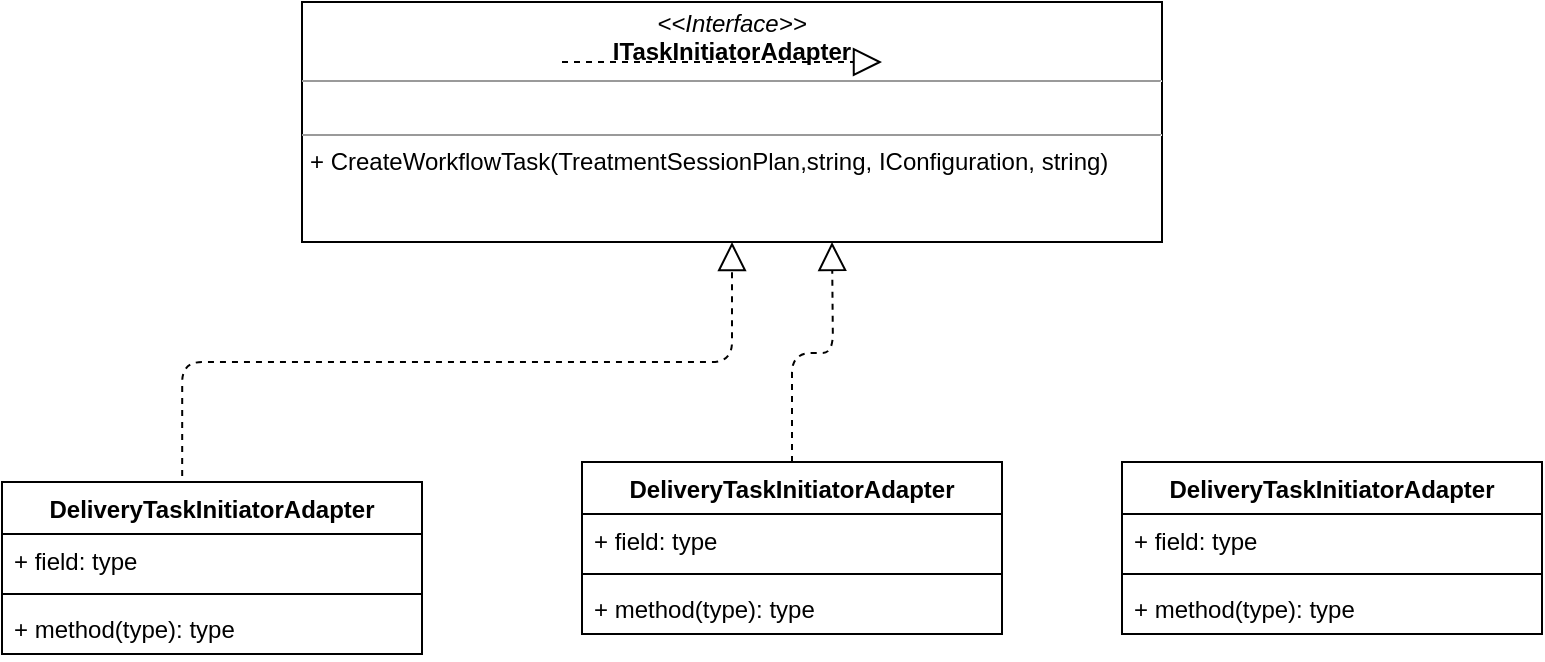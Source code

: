 <mxfile version="14.2.4" type="github">
  <diagram name="Page-1" id="c4acf3e9-155e-7222-9cf6-157b1a14988f">
    <mxGraphModel dx="990" dy="763" grid="1" gridSize="10" guides="1" tooltips="1" connect="1" arrows="1" fold="1" page="1" pageScale="1" pageWidth="850" pageHeight="1100" background="#ffffff" math="0" shadow="0">
      <root>
        <mxCell id="0" />
        <mxCell id="1" parent="0" />
        <mxCell id="_ZRWtpsjH2lAGAcxSMrm-2" value="&lt;p style=&quot;margin: 0px ; margin-top: 4px ; text-align: center&quot;&gt;&lt;i&gt;&amp;lt;&amp;lt;Interface&amp;gt;&amp;gt;&lt;/i&gt;&lt;br&gt;&lt;b&gt;ITaskInitiatorAdapter&lt;/b&gt;&lt;/p&gt;&lt;hr size=&quot;1&quot;&gt;&lt;p style=&quot;margin: 0px ; margin-left: 4px&quot;&gt;&lt;br&gt;&lt;/p&gt;&lt;hr size=&quot;1&quot;&gt;&lt;p style=&quot;margin: 0px ; margin-left: 4px&quot;&gt;+ CreateWorkflowTask(TreatmentSessionPlan,string, IConfiguration, string)&lt;br&gt;&lt;br&gt;&lt;/p&gt;" style="verticalAlign=top;align=left;overflow=fill;fontSize=12;fontFamily=Helvetica;html=1;" vertex="1" parent="1">
          <mxGeometry x="210" y="210" width="430" height="120" as="geometry" />
        </mxCell>
        <mxCell id="_ZRWtpsjH2lAGAcxSMrm-4" value="DeliveryTaskInitiatorAdapter" style="swimlane;fontStyle=1;align=center;verticalAlign=top;childLayout=stackLayout;horizontal=1;startSize=26;horizontalStack=0;resizeParent=1;resizeParentMax=0;resizeLast=0;collapsible=1;marginBottom=0;" vertex="1" parent="1">
          <mxGeometry x="60" y="450" width="210" height="86" as="geometry" />
        </mxCell>
        <mxCell id="_ZRWtpsjH2lAGAcxSMrm-5" value="+ field: type" style="text;strokeColor=none;fillColor=none;align=left;verticalAlign=top;spacingLeft=4;spacingRight=4;overflow=hidden;rotatable=0;points=[[0,0.5],[1,0.5]];portConstraint=eastwest;" vertex="1" parent="_ZRWtpsjH2lAGAcxSMrm-4">
          <mxGeometry y="26" width="210" height="26" as="geometry" />
        </mxCell>
        <mxCell id="_ZRWtpsjH2lAGAcxSMrm-6" value="" style="line;strokeWidth=1;fillColor=none;align=left;verticalAlign=middle;spacingTop=-1;spacingLeft=3;spacingRight=3;rotatable=0;labelPosition=right;points=[];portConstraint=eastwest;" vertex="1" parent="_ZRWtpsjH2lAGAcxSMrm-4">
          <mxGeometry y="52" width="210" height="8" as="geometry" />
        </mxCell>
        <mxCell id="_ZRWtpsjH2lAGAcxSMrm-7" value="+ method(type): type" style="text;strokeColor=none;fillColor=none;align=left;verticalAlign=top;spacingLeft=4;spacingRight=4;overflow=hidden;rotatable=0;points=[[0,0.5],[1,0.5]];portConstraint=eastwest;" vertex="1" parent="_ZRWtpsjH2lAGAcxSMrm-4">
          <mxGeometry y="60" width="210" height="26" as="geometry" />
        </mxCell>
        <mxCell id="_ZRWtpsjH2lAGAcxSMrm-8" value="DeliveryTaskInitiatorAdapter" style="swimlane;fontStyle=1;align=center;verticalAlign=top;childLayout=stackLayout;horizontal=1;startSize=26;horizontalStack=0;resizeParent=1;resizeParentMax=0;resizeLast=0;collapsible=1;marginBottom=0;" vertex="1" parent="1">
          <mxGeometry x="350" y="440" width="210" height="86" as="geometry" />
        </mxCell>
        <mxCell id="_ZRWtpsjH2lAGAcxSMrm-9" value="+ field: type" style="text;strokeColor=none;fillColor=none;align=left;verticalAlign=top;spacingLeft=4;spacingRight=4;overflow=hidden;rotatable=0;points=[[0,0.5],[1,0.5]];portConstraint=eastwest;" vertex="1" parent="_ZRWtpsjH2lAGAcxSMrm-8">
          <mxGeometry y="26" width="210" height="26" as="geometry" />
        </mxCell>
        <mxCell id="_ZRWtpsjH2lAGAcxSMrm-10" value="" style="line;strokeWidth=1;fillColor=none;align=left;verticalAlign=middle;spacingTop=-1;spacingLeft=3;spacingRight=3;rotatable=0;labelPosition=right;points=[];portConstraint=eastwest;" vertex="1" parent="_ZRWtpsjH2lAGAcxSMrm-8">
          <mxGeometry y="52" width="210" height="8" as="geometry" />
        </mxCell>
        <mxCell id="_ZRWtpsjH2lAGAcxSMrm-11" value="+ method(type): type" style="text;strokeColor=none;fillColor=none;align=left;verticalAlign=top;spacingLeft=4;spacingRight=4;overflow=hidden;rotatable=0;points=[[0,0.5],[1,0.5]];portConstraint=eastwest;" vertex="1" parent="_ZRWtpsjH2lAGAcxSMrm-8">
          <mxGeometry y="60" width="210" height="26" as="geometry" />
        </mxCell>
        <mxCell id="_ZRWtpsjH2lAGAcxSMrm-12" value="DeliveryTaskInitiatorAdapter" style="swimlane;fontStyle=1;align=center;verticalAlign=top;childLayout=stackLayout;horizontal=1;startSize=26;horizontalStack=0;resizeParent=1;resizeParentMax=0;resizeLast=0;collapsible=1;marginBottom=0;" vertex="1" parent="1">
          <mxGeometry x="620" y="440" width="210" height="86" as="geometry" />
        </mxCell>
        <mxCell id="_ZRWtpsjH2lAGAcxSMrm-13" value="+ field: type" style="text;strokeColor=none;fillColor=none;align=left;verticalAlign=top;spacingLeft=4;spacingRight=4;overflow=hidden;rotatable=0;points=[[0,0.5],[1,0.5]];portConstraint=eastwest;" vertex="1" parent="_ZRWtpsjH2lAGAcxSMrm-12">
          <mxGeometry y="26" width="210" height="26" as="geometry" />
        </mxCell>
        <mxCell id="_ZRWtpsjH2lAGAcxSMrm-14" value="" style="line;strokeWidth=1;fillColor=none;align=left;verticalAlign=middle;spacingTop=-1;spacingLeft=3;spacingRight=3;rotatable=0;labelPosition=right;points=[];portConstraint=eastwest;" vertex="1" parent="_ZRWtpsjH2lAGAcxSMrm-12">
          <mxGeometry y="52" width="210" height="8" as="geometry" />
        </mxCell>
        <mxCell id="_ZRWtpsjH2lAGAcxSMrm-15" value="+ method(type): type" style="text;strokeColor=none;fillColor=none;align=left;verticalAlign=top;spacingLeft=4;spacingRight=4;overflow=hidden;rotatable=0;points=[[0,0.5],[1,0.5]];portConstraint=eastwest;" vertex="1" parent="_ZRWtpsjH2lAGAcxSMrm-12">
          <mxGeometry y="60" width="210" height="26" as="geometry" />
        </mxCell>
        <mxCell id="_ZRWtpsjH2lAGAcxSMrm-16" value="" style="endArrow=block;dashed=1;endFill=0;endSize=12;html=1;edgeStyle=orthogonalEdgeStyle;entryX=0.5;entryY=1;entryDx=0;entryDy=0;exitX=0.429;exitY=-0.035;exitDx=0;exitDy=0;exitPerimeter=0;" edge="1" parent="1" source="_ZRWtpsjH2lAGAcxSMrm-4" target="_ZRWtpsjH2lAGAcxSMrm-2">
          <mxGeometry width="160" relative="1" as="geometry">
            <mxPoint x="200" y="400" as="sourcePoint" />
            <mxPoint x="360" y="400" as="targetPoint" />
          </mxGeometry>
        </mxCell>
        <mxCell id="_ZRWtpsjH2lAGAcxSMrm-17" value="" style="endArrow=block;dashed=1;endFill=0;endSize=12;html=1;" edge="1" parent="1">
          <mxGeometry width="160" relative="1" as="geometry">
            <mxPoint x="340" y="240" as="sourcePoint" />
            <mxPoint x="500" y="240" as="targetPoint" />
          </mxGeometry>
        </mxCell>
        <mxCell id="_ZRWtpsjH2lAGAcxSMrm-18" value="" style="endArrow=block;dashed=1;endFill=0;endSize=12;html=1;edgeStyle=orthogonalEdgeStyle;entryX=0.5;entryY=1;entryDx=0;entryDy=0;exitX=0.5;exitY=0;exitDx=0;exitDy=0;" edge="1" parent="1" source="_ZRWtpsjH2lAGAcxSMrm-8">
          <mxGeometry width="160" relative="1" as="geometry">
            <mxPoint x="150.09" y="446.99" as="sourcePoint" />
            <mxPoint x="475" y="330" as="targetPoint" />
          </mxGeometry>
        </mxCell>
      </root>
    </mxGraphModel>
  </diagram>
</mxfile>
